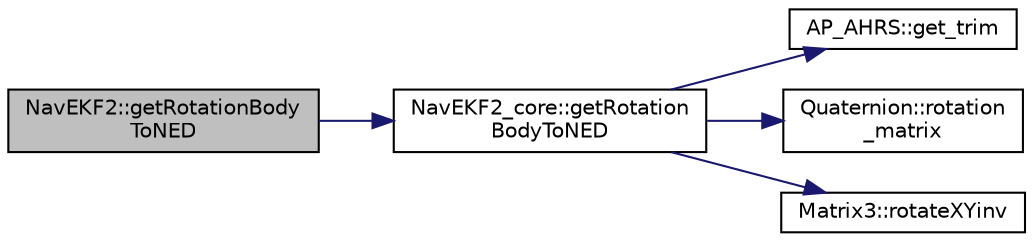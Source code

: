 digraph "NavEKF2::getRotationBodyToNED"
{
 // INTERACTIVE_SVG=YES
  edge [fontname="Helvetica",fontsize="10",labelfontname="Helvetica",labelfontsize="10"];
  node [fontname="Helvetica",fontsize="10",shape=record];
  rankdir="LR";
  Node1 [label="NavEKF2::getRotationBody\lToNED",height=0.2,width=0.4,color="black", fillcolor="grey75", style="filled", fontcolor="black"];
  Node1 -> Node2 [color="midnightblue",fontsize="10",style="solid",fontname="Helvetica"];
  Node2 [label="NavEKF2_core::getRotation\lBodyToNED",height=0.2,width=0.4,color="black", fillcolor="white", style="filled",URL="$classNavEKF2__core.html#a46178d05bcd616ec66300f5a59a32c5a"];
  Node2 -> Node3 [color="midnightblue",fontsize="10",style="solid",fontname="Helvetica"];
  Node3 [label="AP_AHRS::get_trim",height=0.2,width=0.4,color="black", fillcolor="white", style="filled",URL="$classAP__AHRS.html#a93a3774320e331583fc6c6ac2418be21"];
  Node2 -> Node4 [color="midnightblue",fontsize="10",style="solid",fontname="Helvetica"];
  Node4 [label="Quaternion::rotation\l_matrix",height=0.2,width=0.4,color="black", fillcolor="white", style="filled",URL="$classQuaternion.html#afb7132c9c69a984a40be950a17effeaa",tooltip="-*- tab-width: 4; Mode: C++; c-basic-offset: 4; indent-tabs-mode: nil -*- "];
  Node2 -> Node5 [color="midnightblue",fontsize="10",style="solid",fontname="Helvetica"];
  Node5 [label="Matrix3::rotateXYinv",height=0.2,width=0.4,color="black", fillcolor="white", style="filled",URL="$classMatrix3.html#af6fb286af49f43844ba70cbb80ab2db7"];
}
